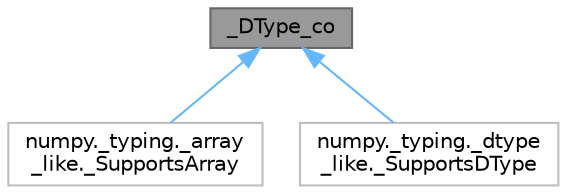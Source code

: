 digraph "_DType_co"
{
 // LATEX_PDF_SIZE
  bgcolor="transparent";
  edge [fontname=Helvetica,fontsize=10,labelfontname=Helvetica,labelfontsize=10];
  node [fontname=Helvetica,fontsize=10,shape=box,height=0.2,width=0.4];
  Node1 [id="Node000001",label="_DType_co",height=0.2,width=0.4,color="gray40", fillcolor="grey60", style="filled", fontcolor="black",tooltip=" "];
  Node1 -> Node2 [id="edge1_Node000001_Node000002",dir="back",color="steelblue1",style="solid",tooltip=" "];
  Node2 [id="Node000002",label="numpy._typing._array\l_like._SupportsArray",height=0.2,width=0.4,color="grey75", fillcolor="white", style="filled",URL="$db/dcf/classnumpy_1_1__typing_1_1__array__like_1_1__SupportsArray.html",tooltip=" "];
  Node1 -> Node3 [id="edge2_Node000001_Node000003",dir="back",color="steelblue1",style="solid",tooltip=" "];
  Node3 [id="Node000003",label="numpy._typing._dtype\l_like._SupportsDType",height=0.2,width=0.4,color="grey75", fillcolor="white", style="filled",URL="$db/dd3/classnumpy_1_1__typing_1_1__dtype__like_1_1__SupportsDType.html",tooltip=" "];
}
